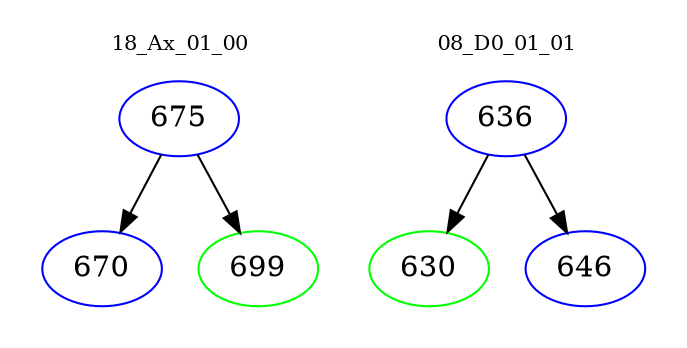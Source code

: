 digraph{
subgraph cluster_0 {
color = white
label = "18_Ax_01_00";
fontsize=10;
T0_675 [label="675", color="blue"]
T0_675 -> T0_670 [color="black"]
T0_670 [label="670", color="blue"]
T0_675 -> T0_699 [color="black"]
T0_699 [label="699", color="green"]
}
subgraph cluster_1 {
color = white
label = "08_D0_01_01";
fontsize=10;
T1_636 [label="636", color="blue"]
T1_636 -> T1_630 [color="black"]
T1_630 [label="630", color="green"]
T1_636 -> T1_646 [color="black"]
T1_646 [label="646", color="blue"]
}
}
